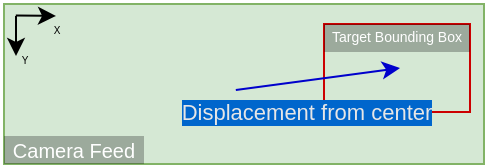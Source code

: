 <mxfile version="15.0.6" type="github">
  <diagram id="8fE2BSoT9wLF0G8EXLlE" name="Page-1">
    <mxGraphModel dx="497" dy="379" grid="1" gridSize="10" guides="1" tooltips="1" connect="1" arrows="1" fold="1" page="1" pageScale="1" pageWidth="850" pageHeight="1100" math="0" shadow="0">
      <root>
        <mxCell id="0" />
        <mxCell id="1" parent="0" />
        <mxCell id="Uhzf3P1HemlspE8KU_p1-1" value="" style="rounded=0;whiteSpace=wrap;html=1;fillColor=#d5e8d4;strokeColor=#82b366;spacingLeft=12;spacingBottom=0;spacingTop=32;" parent="1" vertex="1">
          <mxGeometry x="240" y="240" width="240" height="80" as="geometry" />
        </mxCell>
        <mxCell id="S0ctfCyju5DVv_OP27zL-1" value="" style="rounded=0;whiteSpace=wrap;html=1;fontSize=6;fillColor=none;strokeColor=#CC0000;" vertex="1" parent="1">
          <mxGeometry x="400" y="250" width="73" height="44" as="geometry" />
        </mxCell>
        <mxCell id="Uhzf3P1HemlspE8KU_p1-3" value="" style="endArrow=classic;html=1;fillColor=#0000FF66;endWidth=4.571;strokeColor=#0000CC;exitX=0.483;exitY=0.538;exitDx=0;exitDy=0;exitPerimeter=0;" parent="1" edge="1" source="Uhzf3P1HemlspE8KU_p1-1">
          <mxGeometry width="50" height="50" relative="1" as="geometry">
            <mxPoint x="358" y="294" as="sourcePoint" />
            <mxPoint x="438" y="272" as="targetPoint" />
          </mxGeometry>
        </mxCell>
        <mxCell id="Uhzf3P1HemlspE8KU_p1-4" value="&lt;font&gt;Displacement from center&lt;/font&gt;" style="edgeLabel;html=1;align=center;verticalAlign=middle;resizable=0;points=[];labelBorderColor=none;labelBackgroundColor=#0066CC;fontColor=#E6E6E6;" parent="Uhzf3P1HemlspE8KU_p1-3" vertex="1" connectable="0">
          <mxGeometry x="-0.545" y="1" relative="1" as="geometry">
            <mxPoint x="16" y="14" as="offset" />
          </mxGeometry>
        </mxCell>
        <mxCell id="Uhzf3P1HemlspE8KU_p1-2" value="Target Bounding Box" style="rounded=0;whiteSpace=wrap;html=1;fontColor=#FFFFFF;fillColor=#00000044;strokeColor=none;fontSize=7;" parent="1" vertex="1">
          <mxGeometry x="400" y="250" width="73" height="14" as="geometry" />
        </mxCell>
        <mxCell id="Uhzf3P1HemlspE8KU_p1-5" value="" style="endArrow=classic;html=1;fontColor=#FFFFFF;fillColor=#0000FF66;exitX=0.043;exitY=0.041;exitDx=0;exitDy=0;exitPerimeter=0;" parent="1" edge="1">
          <mxGeometry width="50" height="50" relative="1" as="geometry">
            <mxPoint x="245.89" y="245.74" as="sourcePoint" />
            <mxPoint x="266" y="246" as="targetPoint" />
          </mxGeometry>
        </mxCell>
        <mxCell id="Uhzf3P1HemlspE8KU_p1-7" value="&lt;font color=&quot;#000000&quot; style=&quot;font-size: 5px;&quot;&gt;X&lt;/font&gt;" style="edgeLabel;html=1;align=center;verticalAlign=middle;resizable=0;points=[];fontColor=#FFFFFF;labelBackgroundColor=none;fontSize=5;" parent="Uhzf3P1HemlspE8KU_p1-5" vertex="1" connectable="0">
          <mxGeometry x="0.443" relative="1" as="geometry">
            <mxPoint x="5" y="6" as="offset" />
          </mxGeometry>
        </mxCell>
        <mxCell id="Uhzf3P1HemlspE8KU_p1-6" value="" style="endArrow=classic;html=1;fontColor=#FFFFFF;fillColor=#0000FF66;" parent="1" edge="1">
          <mxGeometry width="50" height="50" relative="1" as="geometry">
            <mxPoint x="246" y="246" as="sourcePoint" />
            <mxPoint x="246" y="266" as="targetPoint" />
          </mxGeometry>
        </mxCell>
        <mxCell id="Uhzf3P1HemlspE8KU_p1-8" value="Y" style="edgeLabel;html=1;align=center;verticalAlign=middle;resizable=0;points=[];fontSize=5;labelBackgroundColor=none;" parent="Uhzf3P1HemlspE8KU_p1-6" vertex="1" connectable="0">
          <mxGeometry x="0.64" y="1" relative="1" as="geometry">
            <mxPoint x="3" y="4" as="offset" />
          </mxGeometry>
        </mxCell>
        <mxCell id="S0ctfCyju5DVv_OP27zL-2" value="Camera Feed" style="rounded=0;whiteSpace=wrap;html=1;fontColor=#FFFFFF;fillColor=#00000044;strokeColor=none;fontSize=10;" vertex="1" parent="1">
          <mxGeometry x="240" y="306" width="70" height="14" as="geometry" />
        </mxCell>
      </root>
    </mxGraphModel>
  </diagram>
</mxfile>
